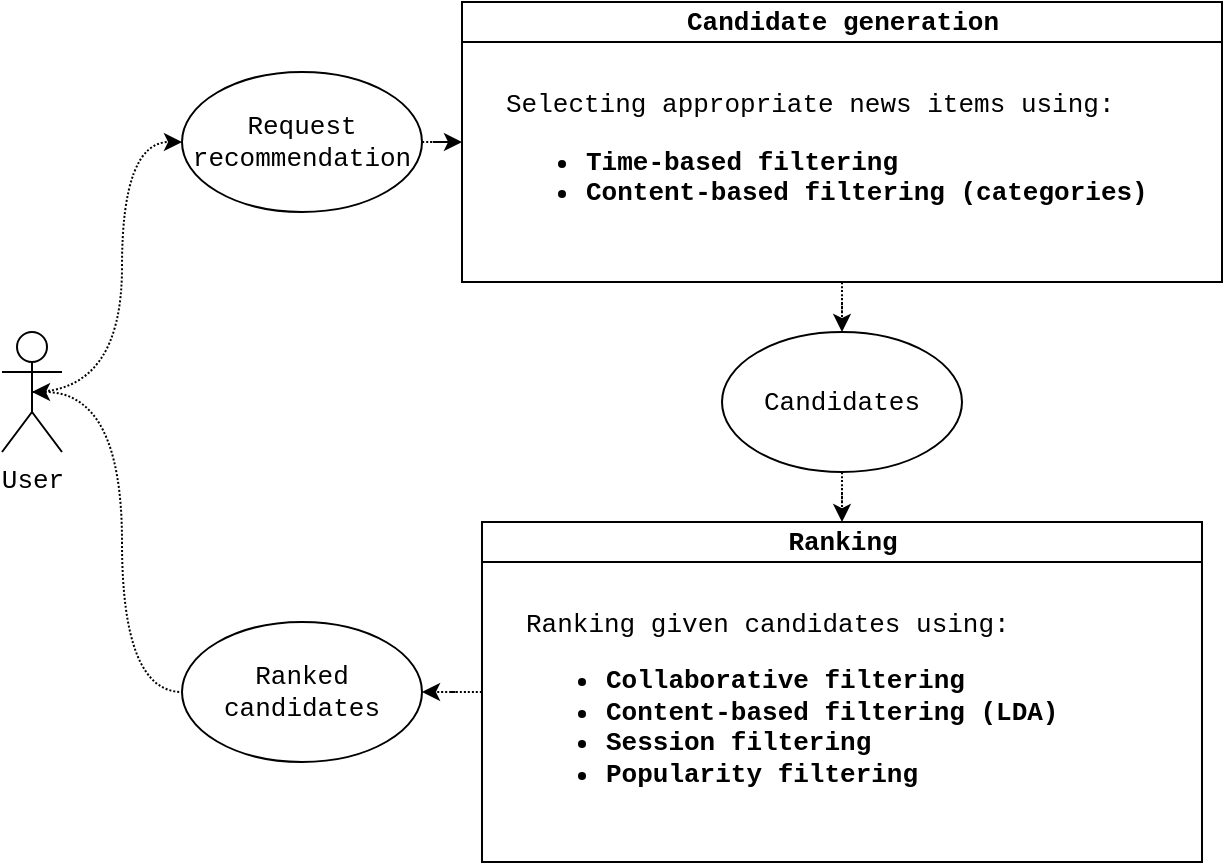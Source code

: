 <mxfile version="14.7.2" type="device"><diagram id="fZCIxOkjBuCSTQ26VfJK" name="Page-1"><mxGraphModel dx="4726" dy="805" grid="1" gridSize="10" guides="1" tooltips="1" connect="1" arrows="1" fold="1" page="1" pageScale="1" pageWidth="827" pageHeight="583" math="0" shadow="0"><root><mxCell id="0"/><mxCell id="1" parent="0"/><mxCell id="G6FzkP-aBSU1KbavVDNw-40" style="edgeStyle=orthogonalEdgeStyle;curved=1;orthogonalLoop=1;jettySize=auto;html=1;dashed=1;dashPattern=1 1;fontFamily=Courier New;fontSize=13;exitX=0.5;exitY=0.5;exitDx=0;exitDy=0;exitPerimeter=0;entryX=0;entryY=0.5;entryDx=0;entryDy=0;" parent="1" source="G6FzkP-aBSU1KbavVDNw-1" target="G6FzkP-aBSU1KbavVDNw-9" edge="1"><mxGeometry relative="1" as="geometry"/></mxCell><mxCell id="G6FzkP-aBSU1KbavVDNw-51" style="edgeStyle=orthogonalEdgeStyle;curved=1;orthogonalLoop=1;jettySize=auto;html=1;entryX=0;entryY=0.5;entryDx=0;entryDy=0;dashed=1;dashPattern=1 1;fontFamily=Courier New;fontSize=13;startArrow=classic;startFill=1;endArrow=none;endFill=0;exitX=0.5;exitY=0.5;exitDx=0;exitDy=0;exitPerimeter=0;" parent="1" source="G6FzkP-aBSU1KbavVDNw-1" target="G6FzkP-aBSU1KbavVDNw-10" edge="1"><mxGeometry relative="1" as="geometry"/></mxCell><mxCell id="G6FzkP-aBSU1KbavVDNw-1" value="User&lt;br style=&quot;font-size: 13px;&quot;&gt;" style="shape=umlActor;verticalLabelPosition=bottom;verticalAlign=top;html=1;outlineConnect=0;fontFamily=Courier New;fontSize=13;" parent="1" vertex="1"><mxGeometry x="-3150" y="251" width="30" height="60" as="geometry"/></mxCell><mxCell id="G6FzkP-aBSU1KbavVDNw-47" style="edgeStyle=orthogonalEdgeStyle;curved=1;orthogonalLoop=1;jettySize=auto;html=1;dashed=1;dashPattern=1 1;fontFamily=Courier New;fontSize=13;" parent="1" source="G6FzkP-aBSU1KbavVDNw-8" target="G6FzkP-aBSU1KbavVDNw-46" edge="1"><mxGeometry relative="1" as="geometry"/></mxCell><mxCell id="G6FzkP-aBSU1KbavVDNw-8" value="Candidate generation" style="swimlane;html=1;startSize=20;horizontal=1;childLayout=flowLayout;flowOrientation=north;resizable=0;interRankCellSpacing=50;containerType=tree;fontFamily=Courier New;fontSize=13;" parent="1" vertex="1"><mxGeometry x="-2920" y="86" width="380" height="140" as="geometry"/></mxCell><mxCell id="G6FzkP-aBSU1KbavVDNw-32" value="Selecting appropriate news items using:&lt;br style=&quot;font-size: 13px&quot;&gt;&lt;ul style=&quot;font-size: 13px&quot;&gt;&lt;li style=&quot;font-size: 13px&quot;&gt;&lt;b style=&quot;font-size: 13px&quot;&gt;Time-based filtering&lt;/b&gt;&lt;/li&gt;&lt;li style=&quot;font-size: 13px&quot;&gt;&lt;b style=&quot;font-size: 13px&quot;&gt;Content-based filtering (categories)&lt;/b&gt;&lt;/li&gt;&lt;/ul&gt;" style="text;html=1;align=left;verticalAlign=middle;resizable=0;points=[];autosize=1;fontFamily=Courier New;fontSize=13;" parent="G6FzkP-aBSU1KbavVDNw-8" vertex="1"><mxGeometry x="20" y="40" width="340" height="80" as="geometry"/></mxCell><mxCell id="G6FzkP-aBSU1KbavVDNw-39" style="edgeStyle=orthogonalEdgeStyle;orthogonalLoop=1;jettySize=auto;html=1;dashed=1;dashPattern=1 1;curved=1;fontFamily=Courier New;fontSize=13;" parent="1" source="G6FzkP-aBSU1KbavVDNw-9" target="G6FzkP-aBSU1KbavVDNw-8" edge="1"><mxGeometry relative="1" as="geometry"/></mxCell><mxCell id="G6FzkP-aBSU1KbavVDNw-9" value="Request recommendation" style="ellipse;whiteSpace=wrap;html=1;fontFamily=Courier New;fontSize=13;" parent="1" vertex="1"><mxGeometry x="-3060" y="121" width="120" height="70" as="geometry"/></mxCell><mxCell id="G6FzkP-aBSU1KbavVDNw-10" value="Ranked candidates" style="ellipse;whiteSpace=wrap;html=1;fontFamily=Courier New;fontSize=13;" parent="1" vertex="1"><mxGeometry x="-3060" y="396" width="120" height="70" as="geometry"/></mxCell><mxCell id="G6FzkP-aBSU1KbavVDNw-42" style="edgeStyle=orthogonalEdgeStyle;curved=1;orthogonalLoop=1;jettySize=auto;html=1;dashed=1;dashPattern=1 1;fontFamily=Courier New;fontSize=13;" parent="1" source="G6FzkP-aBSU1KbavVDNw-17" target="G6FzkP-aBSU1KbavVDNw-10" edge="1"><mxGeometry relative="1" as="geometry"/></mxCell><mxCell id="G6FzkP-aBSU1KbavVDNw-17" value="Ranking" style="swimlane;html=1;startSize=20;horizontal=1;childLayout=flowLayout;flowOrientation=north;resizable=0;interRankCellSpacing=50;containerType=tree;fontFamily=Courier New;fontSize=13;" parent="1" vertex="1"><mxGeometry x="-2910.004" y="346.002" width="360" height="170" as="geometry"/></mxCell><mxCell id="G6FzkP-aBSU1KbavVDNw-44" value="Ranking given candidates using:&amp;nbsp; &amp;nbsp; &amp;nbsp; &amp;nbsp;&amp;nbsp;&lt;br style=&quot;font-size: 13px&quot;&gt;&lt;ul style=&quot;font-size: 13px&quot;&gt;&lt;li style=&quot;font-size: 13px&quot;&gt;&lt;b style=&quot;font-size: 13px&quot;&gt;Collaborative filtering&lt;/b&gt;&lt;/li&gt;&lt;li style=&quot;font-size: 13px&quot;&gt;&lt;b style=&quot;font-size: 13px&quot;&gt;Content-based filtering (LDA)&lt;/b&gt;&lt;/li&gt;&lt;li style=&quot;font-size: 13px&quot;&gt;&lt;b style=&quot;font-size: 13px&quot;&gt;Session filtering&lt;/b&gt;&lt;/li&gt;&lt;li style=&quot;font-size: 13px&quot;&gt;&lt;b style=&quot;font-size: 13px&quot;&gt;Popularity filtering&lt;/b&gt;&lt;/li&gt;&lt;/ul&gt;" style="text;html=1;align=left;verticalAlign=middle;resizable=0;points=[];autosize=1;fontFamily=Courier New;fontSize=13;" parent="G6FzkP-aBSU1KbavVDNw-17" vertex="1"><mxGeometry x="20" y="40" width="320" height="110" as="geometry"/></mxCell><mxCell id="G6FzkP-aBSU1KbavVDNw-48" style="edgeStyle=orthogonalEdgeStyle;curved=1;orthogonalLoop=1;jettySize=auto;html=1;dashed=1;dashPattern=1 1;fontFamily=Courier New;fontSize=13;" parent="1" source="G6FzkP-aBSU1KbavVDNw-46" target="G6FzkP-aBSU1KbavVDNw-17" edge="1"><mxGeometry relative="1" as="geometry"/></mxCell><mxCell id="G6FzkP-aBSU1KbavVDNw-46" value="Candidates" style="ellipse;whiteSpace=wrap;html=1;fontFamily=Courier New;fontSize=13;" parent="1" vertex="1"><mxGeometry x="-2790" y="251" width="120" height="70" as="geometry"/></mxCell></root></mxGraphModel></diagram></mxfile>
